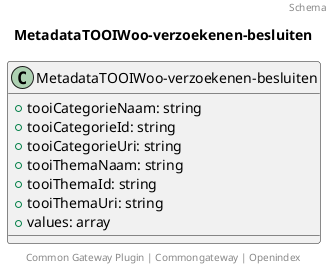 @startuml
title: MetadataTOOIWoo-verzoekenen-besluiten
footer: Common Gateway Plugin | Commongateway | Openindex 
header: Schema

class MetadataTOOIWoo-verzoekenen-besluiten {
  + tooiCategorieNaam: string
  + tooiCategorieId: string
  + tooiCategorieUri: string
  + tooiThemaNaam: string
  + tooiThemaId: string
  + tooiThemaUri: string
  + values: array
}
@enduml
